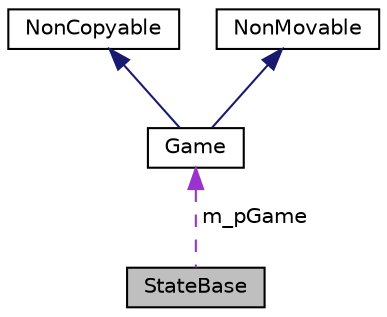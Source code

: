 digraph "StateBase"
{
 // LATEX_PDF_SIZE
  edge [fontname="Helvetica",fontsize="10",labelfontname="Helvetica",labelfontsize="10"];
  node [fontname="Helvetica",fontsize="10",shape=record];
  Node1 [label="StateBase",height=0.2,width=0.4,color="black", fillcolor="grey75", style="filled", fontcolor="black",tooltip="Defines an interface through which Game class interacts with current state."];
  Node2 -> Node1 [dir="back",color="darkorchid3",fontsize="10",style="dashed",label=" m_pGame" ,fontname="Helvetica"];
  Node2 [label="Game",height=0.2,width=0.4,color="black", fillcolor="white", style="filled",URL="$classGame.html",tooltip="Main game class."];
  Node3 -> Node2 [dir="back",color="midnightblue",fontsize="10",style="solid",fontname="Helvetica"];
  Node3 [label="NonCopyable",height=0.2,width=0.4,color="black", fillcolor="white", style="filled",URL="$structNonCopyable.html",tooltip="Utility class. Inheriting from it deletes the copy constructor and copy assignment."];
  Node4 -> Node2 [dir="back",color="midnightblue",fontsize="10",style="solid",fontname="Helvetica"];
  Node4 [label="NonMovable",height=0.2,width=0.4,color="black", fillcolor="white", style="filled",URL="$structNonMovable.html",tooltip="Utility class. Inheriting from it deletes the move constructor and move assignment."];
}
